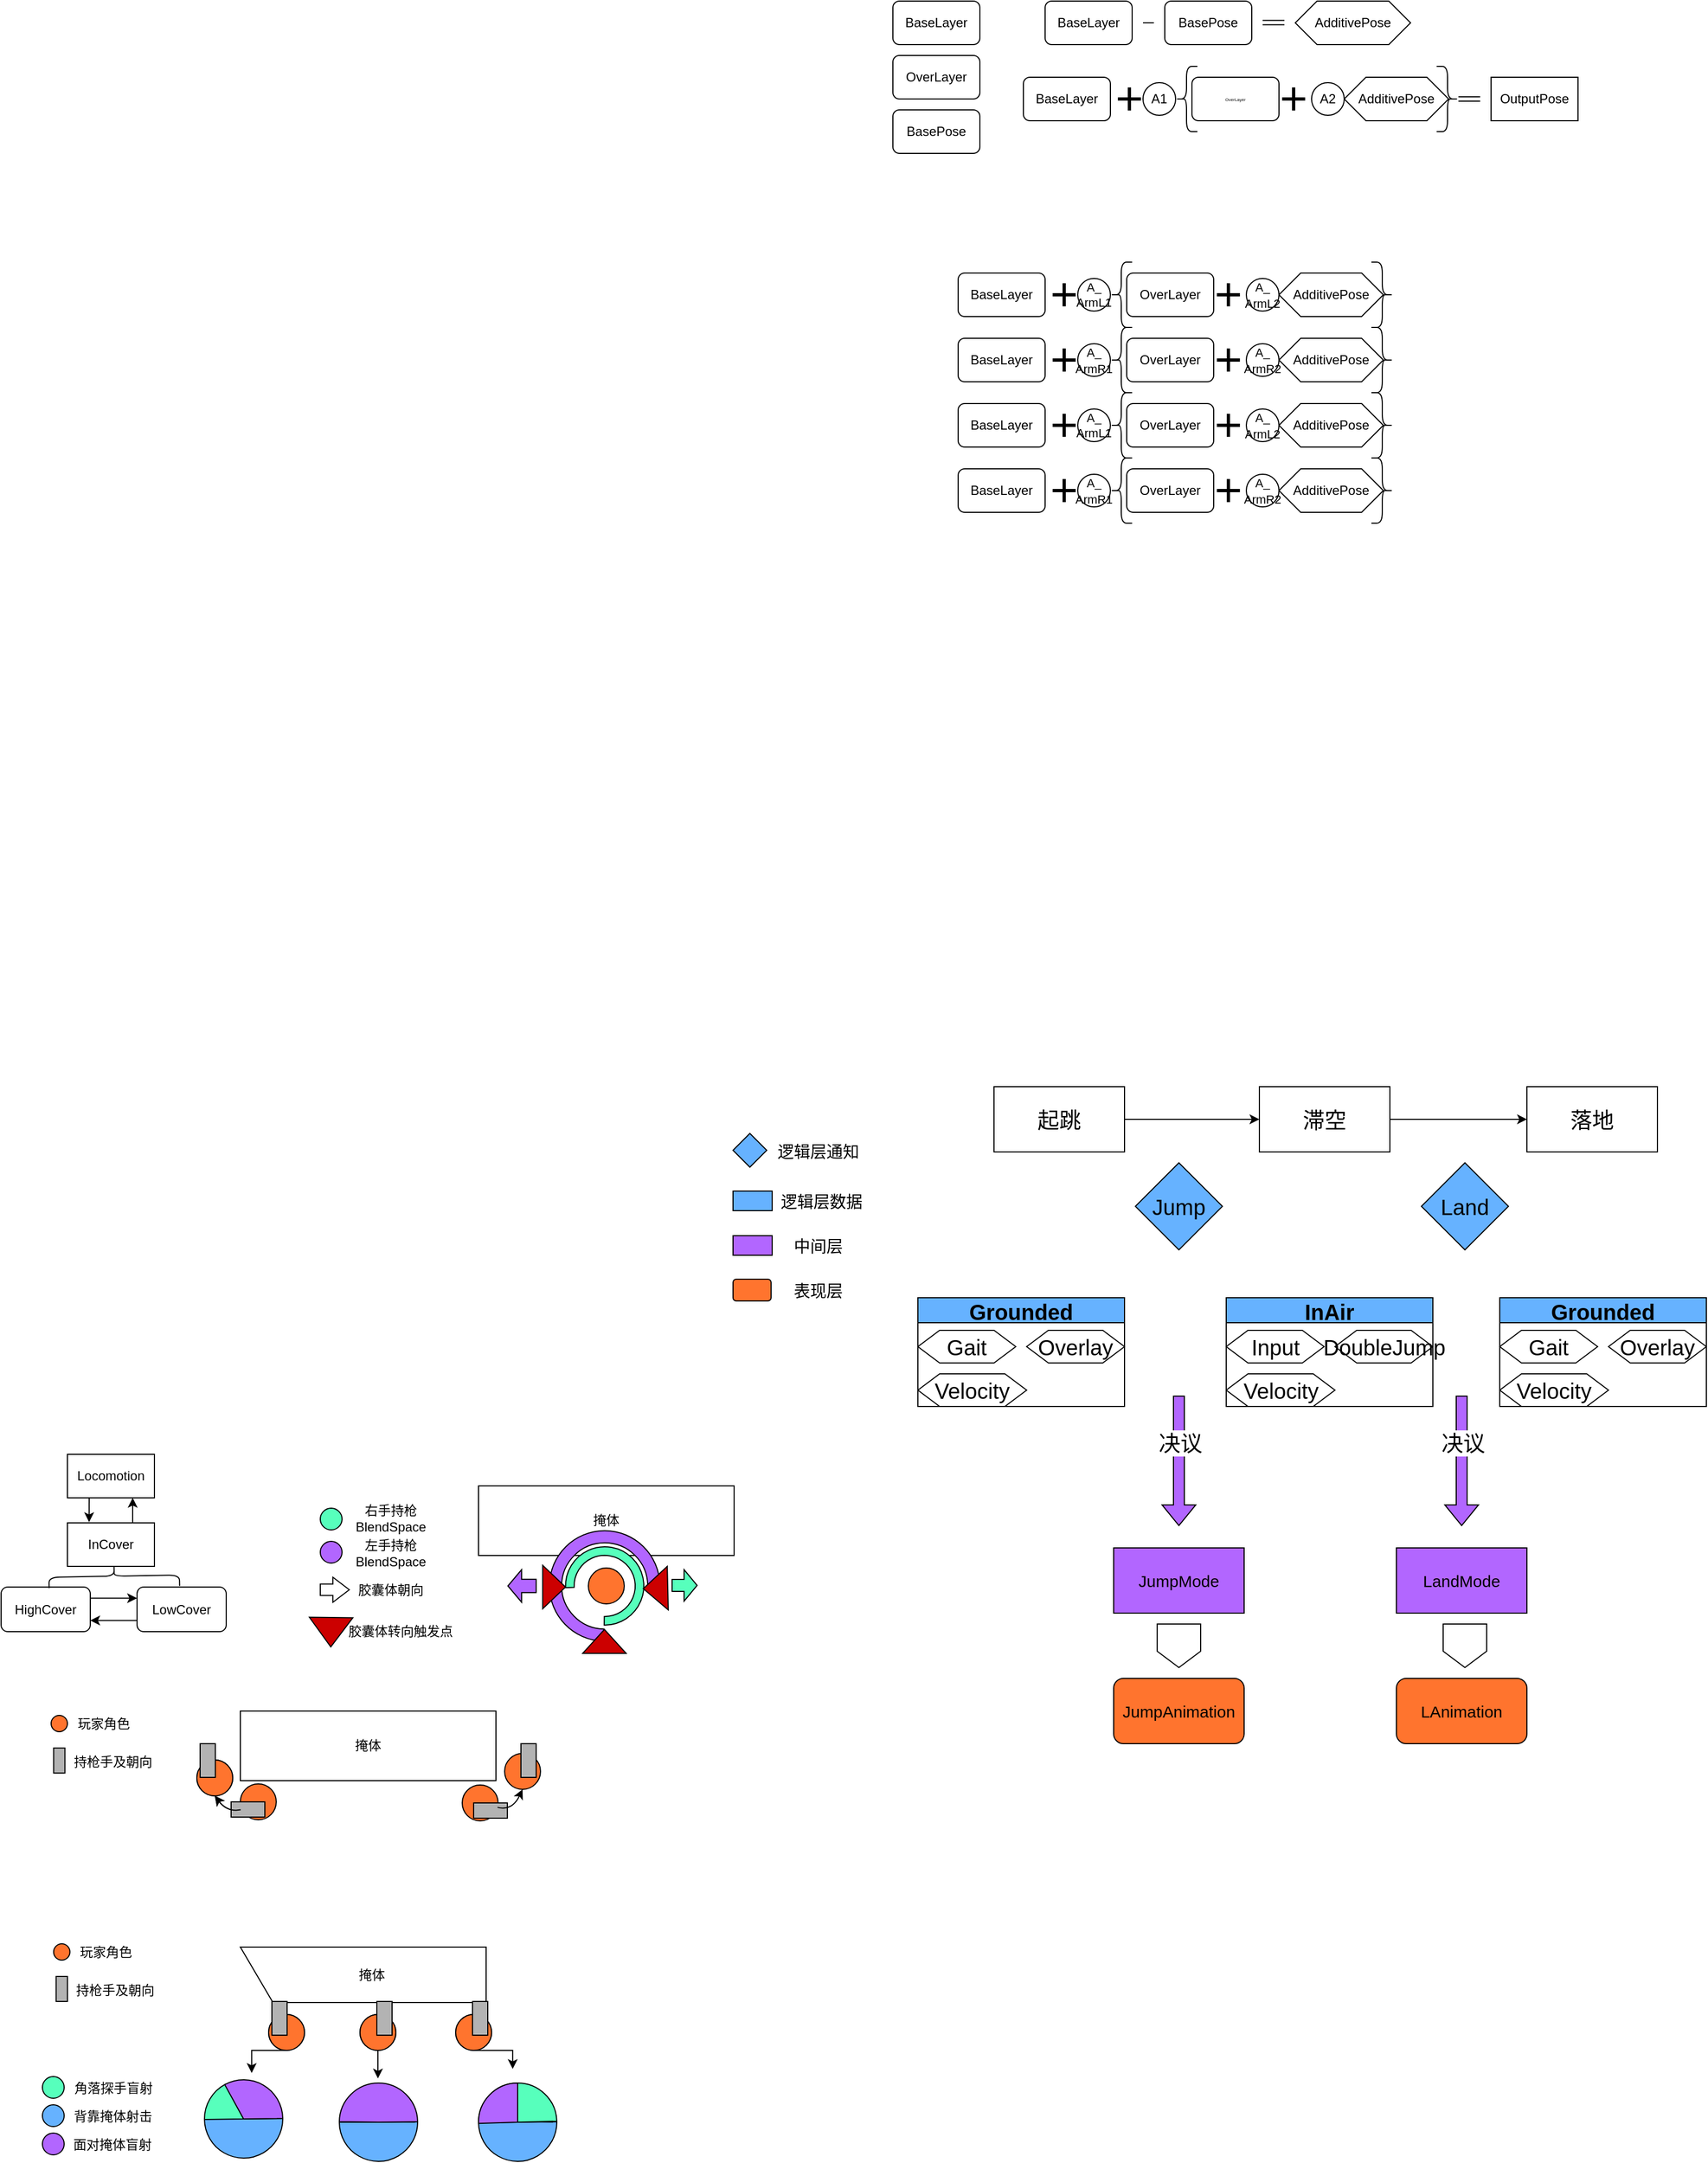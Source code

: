 <mxfile version="17.4.0" type="github">
  <diagram id="vrn0HeVkJkGQ8uHqAP4W" name="Page-1">
    <mxGraphModel dx="1809" dy="534" grid="0" gridSize="10" guides="1" tooltips="1" connect="1" arrows="1" fold="1" page="1" pageScale="1" pageWidth="827" pageHeight="1169" math="0" shadow="0">
      <root>
        <mxCell id="0" />
        <mxCell id="1" parent="0" />
        <mxCell id="hrSe9kSzbhexD2XqMXGz-36" value="" style="shape=manualInput;whiteSpace=wrap;html=1;fillColor=#FFFFFF;rotation=-90;verticalAlign=middle;horizontal=1;" vertex="1" parent="1">
          <mxGeometry x="-462.5" y="1951.5" width="51" height="226" as="geometry" />
        </mxCell>
        <mxCell id="xuFwdp0xskdRImY5IUV7-2" value="BaseLayer" style="rounded=1;whiteSpace=wrap;html=1;" parent="1" vertex="1">
          <mxGeometry x="50" y="250" width="80" height="40" as="geometry" />
        </mxCell>
        <mxCell id="xuFwdp0xskdRImY5IUV7-3" value="OverLayer" style="rounded=1;whiteSpace=wrap;html=1;" parent="1" vertex="1">
          <mxGeometry x="50" y="300" width="80" height="40" as="geometry" />
        </mxCell>
        <mxCell id="xuFwdp0xskdRImY5IUV7-4" value="BasePose" style="rounded=1;whiteSpace=wrap;html=1;" parent="1" vertex="1">
          <mxGeometry x="50" y="350" width="80" height="40" as="geometry" />
        </mxCell>
        <mxCell id="xuFwdp0xskdRImY5IUV7-5" value="BaseLayer" style="rounded=1;whiteSpace=wrap;html=1;" parent="1" vertex="1">
          <mxGeometry x="190" y="250" width="80" height="40" as="geometry" />
        </mxCell>
        <mxCell id="xuFwdp0xskdRImY5IUV7-6" value="BasePose" style="rounded=1;whiteSpace=wrap;html=1;" parent="1" vertex="1">
          <mxGeometry x="300" y="250" width="80" height="40" as="geometry" />
        </mxCell>
        <mxCell id="xuFwdp0xskdRImY5IUV7-7" value="" style="endArrow=none;html=1;rounded=0;" parent="1" edge="1">
          <mxGeometry width="50" height="50" relative="1" as="geometry">
            <mxPoint x="280" y="270" as="sourcePoint" />
            <mxPoint x="290" y="270" as="targetPoint" />
          </mxGeometry>
        </mxCell>
        <mxCell id="xuFwdp0xskdRImY5IUV7-11" value="AdditivePose" style="shape=hexagon;perimeter=hexagonPerimeter2;whiteSpace=wrap;html=1;fixedSize=1;" parent="1" vertex="1">
          <mxGeometry x="420" y="250" width="106" height="40" as="geometry" />
        </mxCell>
        <mxCell id="xuFwdp0xskdRImY5IUV7-12" value="BaseLayer" style="rounded=1;whiteSpace=wrap;html=1;" parent="1" vertex="1">
          <mxGeometry x="170" y="320" width="80" height="40" as="geometry" />
        </mxCell>
        <mxCell id="xuFwdp0xskdRImY5IUV7-13" value="&lt;font style=&quot;font-size: 4px&quot;&gt;OverLayer&lt;/font&gt;" style="rounded=1;whiteSpace=wrap;html=1;fontSize=5;" parent="1" vertex="1">
          <mxGeometry x="325" y="320" width="80" height="40" as="geometry" />
        </mxCell>
        <mxCell id="xuFwdp0xskdRImY5IUV7-14" value="AdditivePose" style="shape=hexagon;perimeter=hexagonPerimeter2;whiteSpace=wrap;html=1;fixedSize=1;" parent="1" vertex="1">
          <mxGeometry x="465" y="320" width="96" height="40" as="geometry" />
        </mxCell>
        <mxCell id="xuFwdp0xskdRImY5IUV7-15" value="" style="shape=umlDestroy;whiteSpace=wrap;html=1;strokeWidth=3;rotation=45;" parent="1" vertex="1">
          <mxGeometry x="411" y="332.5" width="15" height="15" as="geometry" />
        </mxCell>
        <mxCell id="xuFwdp0xskdRImY5IUV7-16" value="" style="shape=umlDestroy;whiteSpace=wrap;html=1;strokeWidth=3;rotation=45;" parent="1" vertex="1">
          <mxGeometry x="260" y="332.5" width="15" height="15" as="geometry" />
        </mxCell>
        <mxCell id="xuFwdp0xskdRImY5IUV7-18" value="" style="shape=link;html=1;rounded=0;" parent="1" edge="1">
          <mxGeometry relative="1" as="geometry">
            <mxPoint x="570" y="340" as="sourcePoint" />
            <mxPoint x="590" y="340" as="targetPoint" />
          </mxGeometry>
        </mxCell>
        <mxCell id="xuFwdp0xskdRImY5IUV7-20" value="" style="shape=link;html=1;rounded=0;" parent="1" edge="1">
          <mxGeometry relative="1" as="geometry">
            <mxPoint x="410" y="269.71" as="sourcePoint" />
            <mxPoint x="390" y="269.71" as="targetPoint" />
          </mxGeometry>
        </mxCell>
        <mxCell id="xuFwdp0xskdRImY5IUV7-22" value="OutputPose" style="rounded=0;whiteSpace=wrap;html=1;" parent="1" vertex="1">
          <mxGeometry x="600" y="320" width="80" height="40" as="geometry" />
        </mxCell>
        <mxCell id="xuFwdp0xskdRImY5IUV7-25" value="" style="shape=curlyBracket;whiteSpace=wrap;html=1;rounded=1;" parent="1" vertex="1">
          <mxGeometry x="310" y="310" width="20" height="60" as="geometry" />
        </mxCell>
        <mxCell id="xuFwdp0xskdRImY5IUV7-26" value="" style="shape=curlyBracket;whiteSpace=wrap;html=1;rounded=1;flipH=1;" parent="1" vertex="1">
          <mxGeometry x="550" y="310" width="20" height="60" as="geometry" />
        </mxCell>
        <mxCell id="xuFwdp0xskdRImY5IUV7-27" value="A1" style="ellipse;whiteSpace=wrap;html=1;aspect=fixed;" parent="1" vertex="1">
          <mxGeometry x="280" y="325" width="30" height="30" as="geometry" />
        </mxCell>
        <mxCell id="xuFwdp0xskdRImY5IUV7-28" value="A2" style="ellipse;whiteSpace=wrap;html=1;aspect=fixed;" parent="1" vertex="1">
          <mxGeometry x="435" y="325" width="30" height="30" as="geometry" />
        </mxCell>
        <mxCell id="xuFwdp0xskdRImY5IUV7-37" value="BaseLayer" style="rounded=1;whiteSpace=wrap;html=1;" parent="1" vertex="1">
          <mxGeometry x="110" y="500" width="80" height="40" as="geometry" />
        </mxCell>
        <mxCell id="xuFwdp0xskdRImY5IUV7-38" value="OverLayer" style="rounded=1;whiteSpace=wrap;html=1;" parent="1" vertex="1">
          <mxGeometry x="265" y="500" width="80" height="40" as="geometry" />
        </mxCell>
        <mxCell id="xuFwdp0xskdRImY5IUV7-39" value="AdditivePose" style="shape=hexagon;perimeter=hexagonPerimeter2;whiteSpace=wrap;html=1;fixedSize=1;" parent="1" vertex="1">
          <mxGeometry x="405" y="500" width="96" height="40" as="geometry" />
        </mxCell>
        <mxCell id="xuFwdp0xskdRImY5IUV7-40" value="" style="shape=umlDestroy;whiteSpace=wrap;html=1;strokeWidth=3;rotation=45;" parent="1" vertex="1">
          <mxGeometry x="351" y="512.5" width="15" height="15" as="geometry" />
        </mxCell>
        <mxCell id="xuFwdp0xskdRImY5IUV7-41" value="" style="shape=umlDestroy;whiteSpace=wrap;html=1;strokeWidth=3;rotation=45;" parent="1" vertex="1">
          <mxGeometry x="200" y="512.5" width="15" height="15" as="geometry" />
        </mxCell>
        <mxCell id="xuFwdp0xskdRImY5IUV7-42" value="" style="shape=curlyBracket;whiteSpace=wrap;html=1;rounded=1;" parent="1" vertex="1">
          <mxGeometry x="250" y="490" width="20" height="60" as="geometry" />
        </mxCell>
        <mxCell id="xuFwdp0xskdRImY5IUV7-43" value="" style="shape=curlyBracket;whiteSpace=wrap;html=1;rounded=1;flipH=1;" parent="1" vertex="1">
          <mxGeometry x="490" y="490" width="20" height="60" as="geometry" />
        </mxCell>
        <mxCell id="xuFwdp0xskdRImY5IUV7-44" value="&lt;p style=&quot;font-size: 11px&quot;&gt;&lt;font style=&quot;font-size: 11px ; line-height: 1&quot;&gt;A_&lt;br style=&quot;font-size: 11px&quot;&gt;&lt;/font&gt;&lt;font style=&quot;font-size: 11px ; line-height: 1&quot;&gt;ArmL1&lt;/font&gt;&lt;/p&gt;" style="ellipse;whiteSpace=wrap;html=1;aspect=fixed;fontSize=9;align=center;" parent="1" vertex="1">
          <mxGeometry x="220" y="505" width="30" height="30" as="geometry" />
        </mxCell>
        <mxCell id="xuFwdp0xskdRImY5IUV7-45" value="&lt;font style=&quot;font-size: 11px ; line-height: 1&quot;&gt;A_&lt;br&gt;&lt;/font&gt;&lt;font style=&quot;font-size: 11px ; line-height: 1&quot;&gt;ArmL2&lt;/font&gt;" style="ellipse;whiteSpace=wrap;html=1;aspect=fixed;" parent="1" vertex="1">
          <mxGeometry x="375" y="505" width="30" height="30" as="geometry" />
        </mxCell>
        <mxCell id="xuFwdp0xskdRImY5IUV7-46" value="BaseLayer" style="rounded=1;whiteSpace=wrap;html=1;" parent="1" vertex="1">
          <mxGeometry x="110" y="560" width="80" height="40" as="geometry" />
        </mxCell>
        <mxCell id="xuFwdp0xskdRImY5IUV7-47" value="OverLayer" style="rounded=1;whiteSpace=wrap;html=1;" parent="1" vertex="1">
          <mxGeometry x="265" y="560" width="80" height="40" as="geometry" />
        </mxCell>
        <mxCell id="xuFwdp0xskdRImY5IUV7-48" value="AdditivePose" style="shape=hexagon;perimeter=hexagonPerimeter2;whiteSpace=wrap;html=1;fixedSize=1;" parent="1" vertex="1">
          <mxGeometry x="405" y="560" width="96" height="40" as="geometry" />
        </mxCell>
        <mxCell id="xuFwdp0xskdRImY5IUV7-49" value="" style="shape=umlDestroy;whiteSpace=wrap;html=1;strokeWidth=3;rotation=45;" parent="1" vertex="1">
          <mxGeometry x="351" y="572.5" width="15" height="15" as="geometry" />
        </mxCell>
        <mxCell id="xuFwdp0xskdRImY5IUV7-50" value="" style="shape=umlDestroy;whiteSpace=wrap;html=1;strokeWidth=3;rotation=45;" parent="1" vertex="1">
          <mxGeometry x="200" y="572.5" width="15" height="15" as="geometry" />
        </mxCell>
        <mxCell id="xuFwdp0xskdRImY5IUV7-51" value="" style="shape=curlyBracket;whiteSpace=wrap;html=1;rounded=1;" parent="1" vertex="1">
          <mxGeometry x="250" y="550" width="20" height="60" as="geometry" />
        </mxCell>
        <mxCell id="xuFwdp0xskdRImY5IUV7-52" value="" style="shape=curlyBracket;whiteSpace=wrap;html=1;rounded=1;flipH=1;" parent="1" vertex="1">
          <mxGeometry x="490" y="550" width="20" height="60" as="geometry" />
        </mxCell>
        <mxCell id="xuFwdp0xskdRImY5IUV7-53" value="&lt;font style=&quot;font-size: 11px ; line-height: 1&quot;&gt;A_&lt;br&gt;&lt;/font&gt;&lt;font style=&quot;font-size: 11px ; line-height: 1&quot;&gt;ArmR1&lt;/font&gt;" style="ellipse;whiteSpace=wrap;html=1;aspect=fixed;" parent="1" vertex="1">
          <mxGeometry x="220" y="565" width="30" height="30" as="geometry" />
        </mxCell>
        <mxCell id="xuFwdp0xskdRImY5IUV7-54" value="&lt;font style=&quot;font-size: 11px ; line-height: 1&quot;&gt;A_&lt;br&gt;&lt;/font&gt;&lt;font style=&quot;font-size: 11px ; line-height: 1&quot;&gt;ArmR2&lt;/font&gt;" style="ellipse;whiteSpace=wrap;html=1;aspect=fixed;" parent="1" vertex="1">
          <mxGeometry x="375" y="565" width="30" height="30" as="geometry" />
        </mxCell>
        <mxCell id="5t36PK5r0zmvd9MRUijt-1" value="BaseLayer" style="rounded=1;whiteSpace=wrap;html=1;" parent="1" vertex="1">
          <mxGeometry x="110" y="620" width="80" height="40" as="geometry" />
        </mxCell>
        <mxCell id="5t36PK5r0zmvd9MRUijt-2" value="OverLayer" style="rounded=1;whiteSpace=wrap;html=1;" parent="1" vertex="1">
          <mxGeometry x="265" y="620" width="80" height="40" as="geometry" />
        </mxCell>
        <mxCell id="5t36PK5r0zmvd9MRUijt-3" value="AdditivePose" style="shape=hexagon;perimeter=hexagonPerimeter2;whiteSpace=wrap;html=1;fixedSize=1;" parent="1" vertex="1">
          <mxGeometry x="405" y="620" width="96" height="40" as="geometry" />
        </mxCell>
        <mxCell id="5t36PK5r0zmvd9MRUijt-4" value="" style="shape=umlDestroy;whiteSpace=wrap;html=1;strokeWidth=3;rotation=45;" parent="1" vertex="1">
          <mxGeometry x="351" y="632.5" width="15" height="15" as="geometry" />
        </mxCell>
        <mxCell id="5t36PK5r0zmvd9MRUijt-5" value="" style="shape=umlDestroy;whiteSpace=wrap;html=1;strokeWidth=3;rotation=45;" parent="1" vertex="1">
          <mxGeometry x="200" y="632.5" width="15" height="15" as="geometry" />
        </mxCell>
        <mxCell id="5t36PK5r0zmvd9MRUijt-6" value="" style="shape=curlyBracket;whiteSpace=wrap;html=1;rounded=1;" parent="1" vertex="1">
          <mxGeometry x="250" y="610" width="20" height="60" as="geometry" />
        </mxCell>
        <mxCell id="5t36PK5r0zmvd9MRUijt-7" value="" style="shape=curlyBracket;whiteSpace=wrap;html=1;rounded=1;flipH=1;" parent="1" vertex="1">
          <mxGeometry x="490" y="610" width="20" height="60" as="geometry" />
        </mxCell>
        <mxCell id="5t36PK5r0zmvd9MRUijt-8" value="&lt;p style=&quot;font-size: 11px&quot;&gt;&lt;font style=&quot;font-size: 11px ; line-height: 1&quot;&gt;A_&lt;br style=&quot;font-size: 11px&quot;&gt;&lt;/font&gt;&lt;font style=&quot;font-size: 11px ; line-height: 1&quot;&gt;ArmL1&lt;/font&gt;&lt;/p&gt;" style="ellipse;whiteSpace=wrap;html=1;aspect=fixed;fontSize=9;align=center;" parent="1" vertex="1">
          <mxGeometry x="220" y="625" width="30" height="30" as="geometry" />
        </mxCell>
        <mxCell id="5t36PK5r0zmvd9MRUijt-9" value="&lt;font style=&quot;font-size: 11px ; line-height: 1&quot;&gt;A_&lt;br&gt;&lt;/font&gt;&lt;font style=&quot;font-size: 11px ; line-height: 1&quot;&gt;ArmL2&lt;/font&gt;" style="ellipse;whiteSpace=wrap;html=1;aspect=fixed;" parent="1" vertex="1">
          <mxGeometry x="375" y="625" width="30" height="30" as="geometry" />
        </mxCell>
        <mxCell id="5t36PK5r0zmvd9MRUijt-10" value="BaseLayer" style="rounded=1;whiteSpace=wrap;html=1;" parent="1" vertex="1">
          <mxGeometry x="110" y="680" width="80" height="40" as="geometry" />
        </mxCell>
        <mxCell id="5t36PK5r0zmvd9MRUijt-11" value="OverLayer" style="rounded=1;whiteSpace=wrap;html=1;" parent="1" vertex="1">
          <mxGeometry x="265" y="680" width="80" height="40" as="geometry" />
        </mxCell>
        <mxCell id="5t36PK5r0zmvd9MRUijt-12" value="AdditivePose" style="shape=hexagon;perimeter=hexagonPerimeter2;whiteSpace=wrap;html=1;fixedSize=1;" parent="1" vertex="1">
          <mxGeometry x="405" y="680" width="96" height="40" as="geometry" />
        </mxCell>
        <mxCell id="5t36PK5r0zmvd9MRUijt-13" value="" style="shape=umlDestroy;whiteSpace=wrap;html=1;strokeWidth=3;rotation=45;" parent="1" vertex="1">
          <mxGeometry x="351" y="692.5" width="15" height="15" as="geometry" />
        </mxCell>
        <mxCell id="5t36PK5r0zmvd9MRUijt-14" value="" style="shape=umlDestroy;whiteSpace=wrap;html=1;strokeWidth=3;rotation=45;" parent="1" vertex="1">
          <mxGeometry x="200" y="692.5" width="15" height="15" as="geometry" />
        </mxCell>
        <mxCell id="5t36PK5r0zmvd9MRUijt-15" value="" style="shape=curlyBracket;whiteSpace=wrap;html=1;rounded=1;" parent="1" vertex="1">
          <mxGeometry x="250" y="670" width="20" height="60" as="geometry" />
        </mxCell>
        <mxCell id="5t36PK5r0zmvd9MRUijt-16" value="" style="shape=curlyBracket;whiteSpace=wrap;html=1;rounded=1;flipH=1;" parent="1" vertex="1">
          <mxGeometry x="490" y="670" width="20" height="60" as="geometry" />
        </mxCell>
        <mxCell id="5t36PK5r0zmvd9MRUijt-17" value="&lt;font style=&quot;font-size: 11px ; line-height: 1&quot;&gt;A_&lt;br&gt;&lt;/font&gt;&lt;font style=&quot;font-size: 11px ; line-height: 1&quot;&gt;ArmR1&lt;/font&gt;" style="ellipse;whiteSpace=wrap;html=1;aspect=fixed;" parent="1" vertex="1">
          <mxGeometry x="220" y="685" width="30" height="30" as="geometry" />
        </mxCell>
        <mxCell id="5t36PK5r0zmvd9MRUijt-18" value="&lt;font style=&quot;font-size: 11px ; line-height: 1&quot;&gt;A_&lt;br&gt;&lt;/font&gt;&lt;font style=&quot;font-size: 11px ; line-height: 1&quot;&gt;ArmR2&lt;/font&gt;" style="ellipse;whiteSpace=wrap;html=1;aspect=fixed;" parent="1" vertex="1">
          <mxGeometry x="375" y="685" width="30" height="30" as="geometry" />
        </mxCell>
        <mxCell id="IGxMuxNKU_5qsN4qUuhu-4" style="edgeStyle=orthogonalEdgeStyle;rounded=0;orthogonalLoop=1;jettySize=auto;html=1;exitX=1;exitY=0.5;exitDx=0;exitDy=0;entryX=0;entryY=0.5;entryDx=0;entryDy=0;fontSize=20;" parent="1" source="IGxMuxNKU_5qsN4qUuhu-1" target="IGxMuxNKU_5qsN4qUuhu-2" edge="1">
          <mxGeometry relative="1" as="geometry" />
        </mxCell>
        <mxCell id="IGxMuxNKU_5qsN4qUuhu-1" value="&lt;font style=&quot;font-size: 20px&quot;&gt;起跳&lt;/font&gt;" style="rounded=0;whiteSpace=wrap;html=1;" parent="1" vertex="1">
          <mxGeometry x="143" y="1248" width="120" height="60" as="geometry" />
        </mxCell>
        <mxCell id="IGxMuxNKU_5qsN4qUuhu-5" style="edgeStyle=orthogonalEdgeStyle;rounded=0;orthogonalLoop=1;jettySize=auto;html=1;exitX=1;exitY=0.5;exitDx=0;exitDy=0;entryX=0;entryY=0.5;entryDx=0;entryDy=0;fontSize=20;" parent="1" source="IGxMuxNKU_5qsN4qUuhu-2" target="IGxMuxNKU_5qsN4qUuhu-3" edge="1">
          <mxGeometry relative="1" as="geometry" />
        </mxCell>
        <mxCell id="IGxMuxNKU_5qsN4qUuhu-2" value="&lt;font style=&quot;font-size: 20px&quot;&gt;滞空&lt;/font&gt;" style="rounded=0;whiteSpace=wrap;html=1;" parent="1" vertex="1">
          <mxGeometry x="387" y="1248" width="120" height="60" as="geometry" />
        </mxCell>
        <mxCell id="IGxMuxNKU_5qsN4qUuhu-3" value="&lt;span style=&quot;font-size: 20px&quot;&gt;落地&lt;/span&gt;" style="rounded=0;whiteSpace=wrap;html=1;" parent="1" vertex="1">
          <mxGeometry x="633" y="1248" width="120" height="60" as="geometry" />
        </mxCell>
        <mxCell id="IGxMuxNKU_5qsN4qUuhu-6" value="Jump" style="rhombus;whiteSpace=wrap;html=1;fontSize=20;fillColor=#66B2FF;" parent="1" vertex="1">
          <mxGeometry x="273" y="1318" width="80" height="80" as="geometry" />
        </mxCell>
        <mxCell id="IGxMuxNKU_5qsN4qUuhu-7" value="Land" style="rhombus;whiteSpace=wrap;html=1;fontSize=20;fillColor=#66B2FF;" parent="1" vertex="1">
          <mxGeometry x="536" y="1318" width="80" height="80" as="geometry" />
        </mxCell>
        <mxCell id="IGxMuxNKU_5qsN4qUuhu-8" value="Grounded" style="swimlane;fontSize=20;fillColor=#66B2FF;" parent="1" vertex="1">
          <mxGeometry x="73" y="1442" width="190" height="100" as="geometry">
            <mxRectangle x="10" y="1340" width="130" height="30" as="alternateBounds" />
          </mxGeometry>
        </mxCell>
        <mxCell id="IGxMuxNKU_5qsN4qUuhu-9" value="Gait" style="shape=hexagon;perimeter=hexagonPerimeter2;whiteSpace=wrap;html=1;fixedSize=1;fontSize=20;" parent="IGxMuxNKU_5qsN4qUuhu-8" vertex="1">
          <mxGeometry y="30" width="90" height="30" as="geometry" />
        </mxCell>
        <mxCell id="IGxMuxNKU_5qsN4qUuhu-12" value="Velocity" style="shape=hexagon;perimeter=hexagonPerimeter2;whiteSpace=wrap;html=1;fixedSize=1;fontSize=20;" parent="IGxMuxNKU_5qsN4qUuhu-8" vertex="1">
          <mxGeometry y="70" width="100" height="30" as="geometry" />
        </mxCell>
        <mxCell id="IGxMuxNKU_5qsN4qUuhu-13" value="Overlay" style="shape=hexagon;perimeter=hexagonPerimeter2;whiteSpace=wrap;html=1;fixedSize=1;fontSize=20;" parent="IGxMuxNKU_5qsN4qUuhu-8" vertex="1">
          <mxGeometry x="100" y="30" width="90" height="30" as="geometry" />
        </mxCell>
        <mxCell id="IGxMuxNKU_5qsN4qUuhu-14" value="InAir" style="swimlane;fontSize=20;fillColor=#66B2FF;" parent="1" vertex="1">
          <mxGeometry x="356.5" y="1442" width="190" height="100" as="geometry">
            <mxRectangle x="10" y="1340" width="130" height="30" as="alternateBounds" />
          </mxGeometry>
        </mxCell>
        <mxCell id="IGxMuxNKU_5qsN4qUuhu-15" value="Input" style="shape=hexagon;perimeter=hexagonPerimeter2;whiteSpace=wrap;html=1;fixedSize=1;fontSize=20;" parent="IGxMuxNKU_5qsN4qUuhu-14" vertex="1">
          <mxGeometry y="30" width="90" height="30" as="geometry" />
        </mxCell>
        <mxCell id="IGxMuxNKU_5qsN4qUuhu-16" value="Velocity" style="shape=hexagon;perimeter=hexagonPerimeter2;whiteSpace=wrap;html=1;fixedSize=1;fontSize=20;" parent="IGxMuxNKU_5qsN4qUuhu-14" vertex="1">
          <mxGeometry y="70" width="100" height="30" as="geometry" />
        </mxCell>
        <mxCell id="IGxMuxNKU_5qsN4qUuhu-17" value="DoubleJump" style="shape=hexagon;perimeter=hexagonPerimeter2;whiteSpace=wrap;html=1;fixedSize=1;fontSize=20;" parent="IGxMuxNKU_5qsN4qUuhu-14" vertex="1">
          <mxGeometry x="100" y="30" width="90" height="30" as="geometry" />
        </mxCell>
        <mxCell id="IGxMuxNKU_5qsN4qUuhu-18" value="Grounded" style="swimlane;fontSize=20;fillColor=#66B2FF;" parent="1" vertex="1">
          <mxGeometry x="608" y="1442" width="190" height="100" as="geometry">
            <mxRectangle x="10" y="1340" width="130" height="30" as="alternateBounds" />
          </mxGeometry>
        </mxCell>
        <mxCell id="IGxMuxNKU_5qsN4qUuhu-19" value="Gait" style="shape=hexagon;perimeter=hexagonPerimeter2;whiteSpace=wrap;html=1;fixedSize=1;fontSize=20;" parent="IGxMuxNKU_5qsN4qUuhu-18" vertex="1">
          <mxGeometry y="30" width="90" height="30" as="geometry" />
        </mxCell>
        <mxCell id="IGxMuxNKU_5qsN4qUuhu-20" value="Velocity" style="shape=hexagon;perimeter=hexagonPerimeter2;whiteSpace=wrap;html=1;fixedSize=1;fontSize=20;" parent="IGxMuxNKU_5qsN4qUuhu-18" vertex="1">
          <mxGeometry y="70" width="100" height="30" as="geometry" />
        </mxCell>
        <mxCell id="IGxMuxNKU_5qsN4qUuhu-21" value="Overlay" style="shape=hexagon;perimeter=hexagonPerimeter2;whiteSpace=wrap;html=1;fixedSize=1;fontSize=20;" parent="IGxMuxNKU_5qsN4qUuhu-18" vertex="1">
          <mxGeometry x="100" y="30" width="90" height="30" as="geometry" />
        </mxCell>
        <mxCell id="IGxMuxNKU_5qsN4qUuhu-22" value="" style="shape=flexArrow;endArrow=classic;html=1;rounded=0;fontSize=20;fillColor=#B266FF;" parent="1" edge="1">
          <mxGeometry width="50" height="50" relative="1" as="geometry">
            <mxPoint x="313" y="1532" as="sourcePoint" />
            <mxPoint x="313" y="1652" as="targetPoint" />
          </mxGeometry>
        </mxCell>
        <mxCell id="IGxMuxNKU_5qsN4qUuhu-23" value="决议" style="edgeLabel;html=1;align=center;verticalAlign=middle;resizable=0;points=[];fontSize=20;" parent="IGxMuxNKU_5qsN4qUuhu-22" vertex="1" connectable="0">
          <mxGeometry x="-0.283" y="1" relative="1" as="geometry">
            <mxPoint as="offset" />
          </mxGeometry>
        </mxCell>
        <mxCell id="IGxMuxNKU_5qsN4qUuhu-24" value="" style="shape=flexArrow;endArrow=classic;html=1;rounded=0;fontSize=20;fillColor=#B266FF;" parent="1" edge="1">
          <mxGeometry width="50" height="50" relative="1" as="geometry">
            <mxPoint x="573" y="1532" as="sourcePoint" />
            <mxPoint x="573" y="1652" as="targetPoint" />
          </mxGeometry>
        </mxCell>
        <mxCell id="IGxMuxNKU_5qsN4qUuhu-25" value="决议" style="edgeLabel;html=1;align=center;verticalAlign=middle;resizable=0;points=[];fontSize=20;" parent="IGxMuxNKU_5qsN4qUuhu-24" vertex="1" connectable="0">
          <mxGeometry x="-0.283" y="1" relative="1" as="geometry">
            <mxPoint as="offset" />
          </mxGeometry>
        </mxCell>
        <mxCell id="IGxMuxNKU_5qsN4qUuhu-26" value="&lt;font style=&quot;font-size: 15px&quot;&gt;JumpMode&lt;/font&gt;" style="rounded=0;whiteSpace=wrap;html=1;fillColor=#B266FF;" parent="1" vertex="1">
          <mxGeometry x="253" y="1672" width="120" height="60" as="geometry" />
        </mxCell>
        <mxCell id="IGxMuxNKU_5qsN4qUuhu-27" value="&lt;font style=&quot;font-size: 15px&quot;&gt;LandMode&lt;/font&gt;" style="rounded=0;whiteSpace=wrap;html=1;fillColor=#B266FF;" parent="1" vertex="1">
          <mxGeometry x="513" y="1672" width="120" height="60" as="geometry" />
        </mxCell>
        <mxCell id="IGxMuxNKU_5qsN4qUuhu-28" value="" style="shape=offPageConnector;whiteSpace=wrap;html=1;fontSize=15;" parent="1" vertex="1">
          <mxGeometry x="293" y="1742" width="40" height="40" as="geometry" />
        </mxCell>
        <mxCell id="IGxMuxNKU_5qsN4qUuhu-29" value="" style="shape=offPageConnector;whiteSpace=wrap;html=1;fontSize=15;" parent="1" vertex="1">
          <mxGeometry x="556" y="1742" width="40" height="40" as="geometry" />
        </mxCell>
        <mxCell id="IGxMuxNKU_5qsN4qUuhu-30" value="JumpAnimation" style="rounded=1;whiteSpace=wrap;html=1;fontSize=15;fillColor=#FF742E;" parent="1" vertex="1">
          <mxGeometry x="253" y="1792" width="120" height="60" as="geometry" />
        </mxCell>
        <mxCell id="IGxMuxNKU_5qsN4qUuhu-31" value="LAnimation" style="rounded=1;whiteSpace=wrap;html=1;fontSize=15;fillColor=#FF742E;" parent="1" vertex="1">
          <mxGeometry x="513" y="1792" width="120" height="60" as="geometry" />
        </mxCell>
        <mxCell id="IGxMuxNKU_5qsN4qUuhu-32" value="" style="rhombus;whiteSpace=wrap;html=1;fontSize=15;fillColor=#66B2FF;" parent="1" vertex="1">
          <mxGeometry x="-97" y="1291" width="31" height="31" as="geometry" />
        </mxCell>
        <mxCell id="IGxMuxNKU_5qsN4qUuhu-33" value="逻辑层通知" style="text;html=1;strokeColor=none;fillColor=none;align=center;verticalAlign=middle;whiteSpace=wrap;rounded=0;fontSize=15;" parent="1" vertex="1">
          <mxGeometry x="-69" y="1292" width="101" height="30" as="geometry" />
        </mxCell>
        <mxCell id="IGxMuxNKU_5qsN4qUuhu-34" value="" style="rounded=0;whiteSpace=wrap;html=1;fontSize=15;fillColor=#66B2FF;" parent="1" vertex="1">
          <mxGeometry x="-97" y="1344" width="36" height="18" as="geometry" />
        </mxCell>
        <mxCell id="IGxMuxNKU_5qsN4qUuhu-35" value="逻辑层数据" style="text;html=1;strokeColor=none;fillColor=none;align=center;verticalAlign=middle;whiteSpace=wrap;rounded=0;fontSize=15;" parent="1" vertex="1">
          <mxGeometry x="-66" y="1338" width="101" height="30" as="geometry" />
        </mxCell>
        <mxCell id="IGxMuxNKU_5qsN4qUuhu-37" value="" style="rounded=0;whiteSpace=wrap;html=1;fontSize=15;fillColor=#B266FF;" parent="1" vertex="1">
          <mxGeometry x="-97" y="1385" width="36" height="18" as="geometry" />
        </mxCell>
        <mxCell id="IGxMuxNKU_5qsN4qUuhu-38" value="中间层" style="text;html=1;strokeColor=none;fillColor=none;align=center;verticalAlign=middle;whiteSpace=wrap;rounded=0;fontSize=15;" parent="1" vertex="1">
          <mxGeometry x="-69" y="1379" width="101" height="30" as="geometry" />
        </mxCell>
        <mxCell id="IGxMuxNKU_5qsN4qUuhu-39" value="" style="rounded=1;whiteSpace=wrap;html=1;fontSize=15;fillColor=#FF742E;" parent="1" vertex="1">
          <mxGeometry x="-97" y="1425" width="35" height="20" as="geometry" />
        </mxCell>
        <mxCell id="IGxMuxNKU_5qsN4qUuhu-40" value="表现层" style="text;html=1;strokeColor=none;fillColor=none;align=center;verticalAlign=middle;whiteSpace=wrap;rounded=0;fontSize=15;" parent="1" vertex="1">
          <mxGeometry x="-69" y="1420" width="101" height="30" as="geometry" />
        </mxCell>
        <mxCell id="hrSe9kSzbhexD2XqMXGz-7" style="edgeStyle=orthogonalEdgeStyle;rounded=0;orthogonalLoop=1;jettySize=auto;html=1;exitX=0.25;exitY=1;exitDx=0;exitDy=0;" edge="1" parent="1" source="hrSe9kSzbhexD2XqMXGz-1">
          <mxGeometry relative="1" as="geometry">
            <mxPoint x="-689.069" y="1648.345" as="targetPoint" />
          </mxGeometry>
        </mxCell>
        <mxCell id="hrSe9kSzbhexD2XqMXGz-1" value="Locomotion" style="rounded=0;whiteSpace=wrap;html=1;" vertex="1" parent="1">
          <mxGeometry x="-709" y="1586" width="80" height="40" as="geometry" />
        </mxCell>
        <mxCell id="hrSe9kSzbhexD2XqMXGz-8" style="edgeStyle=orthogonalEdgeStyle;rounded=0;orthogonalLoop=1;jettySize=auto;html=1;exitX=0.75;exitY=0;exitDx=0;exitDy=0;entryX=0.75;entryY=1;entryDx=0;entryDy=0;" edge="1" parent="1" source="hrSe9kSzbhexD2XqMXGz-3" target="hrSe9kSzbhexD2XqMXGz-1">
          <mxGeometry relative="1" as="geometry" />
        </mxCell>
        <mxCell id="hrSe9kSzbhexD2XqMXGz-3" value="InCover" style="rounded=0;whiteSpace=wrap;html=1;" vertex="1" parent="1">
          <mxGeometry x="-709" y="1649" width="80" height="40" as="geometry" />
        </mxCell>
        <mxCell id="hrSe9kSzbhexD2XqMXGz-10" style="edgeStyle=orthogonalEdgeStyle;rounded=0;orthogonalLoop=1;jettySize=auto;html=1;exitX=1;exitY=0.25;exitDx=0;exitDy=0;entryX=0;entryY=0.25;entryDx=0;entryDy=0;" edge="1" parent="1" source="hrSe9kSzbhexD2XqMXGz-4" target="hrSe9kSzbhexD2XqMXGz-5">
          <mxGeometry relative="1" as="geometry" />
        </mxCell>
        <mxCell id="hrSe9kSzbhexD2XqMXGz-4" value="HighCover" style="rounded=1;whiteSpace=wrap;html=1;" vertex="1" parent="1">
          <mxGeometry x="-770" y="1708" width="82" height="41" as="geometry" />
        </mxCell>
        <mxCell id="hrSe9kSzbhexD2XqMXGz-11" style="edgeStyle=orthogonalEdgeStyle;rounded=0;orthogonalLoop=1;jettySize=auto;html=1;exitX=0;exitY=0.75;exitDx=0;exitDy=0;entryX=1;entryY=0.75;entryDx=0;entryDy=0;" edge="1" parent="1" source="hrSe9kSzbhexD2XqMXGz-5" target="hrSe9kSzbhexD2XqMXGz-4">
          <mxGeometry relative="1" as="geometry" />
        </mxCell>
        <mxCell id="hrSe9kSzbhexD2XqMXGz-5" value="LowCover" style="rounded=1;whiteSpace=wrap;html=1;" vertex="1" parent="1">
          <mxGeometry x="-645" y="1708" width="82" height="41" as="geometry" />
        </mxCell>
        <mxCell id="hrSe9kSzbhexD2XqMXGz-9" value="" style="shape=curlyBracket;whiteSpace=wrap;html=1;rounded=1;flipH=1;rotation=-91;" vertex="1" parent="1">
          <mxGeometry x="-676" y="1638" width="20" height="120" as="geometry" />
        </mxCell>
        <mxCell id="hrSe9kSzbhexD2XqMXGz-12" value="掩体" style="rounded=0;whiteSpace=wrap;html=1;" vertex="1" parent="1">
          <mxGeometry x="-550" y="1822" width="235" height="64" as="geometry" />
        </mxCell>
        <mxCell id="hrSe9kSzbhexD2XqMXGz-13" value="" style="ellipse;whiteSpace=wrap;html=1;aspect=fixed;fillColor=#FF742E;" vertex="1" parent="1">
          <mxGeometry x="-550" y="1889" width="33" height="33" as="geometry" />
        </mxCell>
        <mxCell id="hrSe9kSzbhexD2XqMXGz-14" value="" style="ellipse;whiteSpace=wrap;html=1;aspect=fixed;" vertex="1" parent="1">
          <mxGeometry x="-590" y="1867" width="33" height="33" as="geometry" />
        </mxCell>
        <mxCell id="hrSe9kSzbhexD2XqMXGz-15" value="" style="curved=1;endArrow=classic;html=1;rounded=0;exitX=0.009;exitY=0.721;exitDx=0;exitDy=0;entryX=0.5;entryY=1;entryDx=0;entryDy=0;exitPerimeter=0;" edge="1" parent="1" source="hrSe9kSzbhexD2XqMXGz-13" target="hrSe9kSzbhexD2XqMXGz-14">
          <mxGeometry width="50" height="50" relative="1" as="geometry">
            <mxPoint x="-429" y="1871" as="sourcePoint" />
            <mxPoint x="-379" y="1821" as="targetPoint" />
            <Array as="points">
              <mxPoint x="-562" y="1915" />
            </Array>
          </mxGeometry>
        </mxCell>
        <mxCell id="hrSe9kSzbhexD2XqMXGz-17" value="" style="ellipse;whiteSpace=wrap;html=1;aspect=fixed;fillColor=#FF742E;" vertex="1" parent="1">
          <mxGeometry x="-590" y="1867" width="33" height="33" as="geometry" />
        </mxCell>
        <mxCell id="hrSe9kSzbhexD2XqMXGz-18" value="" style="ellipse;whiteSpace=wrap;html=1;aspect=fixed;fillColor=#FF742E;" vertex="1" parent="1">
          <mxGeometry x="-307" y="1861" width="33" height="33" as="geometry" />
        </mxCell>
        <mxCell id="hrSe9kSzbhexD2XqMXGz-20" value="" style="ellipse;whiteSpace=wrap;html=1;aspect=fixed;fillColor=#FF742E;" vertex="1" parent="1">
          <mxGeometry x="-346" y="1890" width="33" height="33" as="geometry" />
        </mxCell>
        <mxCell id="hrSe9kSzbhexD2XqMXGz-21" value="" style="rounded=0;whiteSpace=wrap;html=1;" vertex="1" parent="1">
          <mxGeometry x="-587" y="1852" width="14" height="31" as="geometry" />
        </mxCell>
        <mxCell id="hrSe9kSzbhexD2XqMXGz-22" value="" style="rounded=0;whiteSpace=wrap;html=1;rotation=-90;fillColor=#B3B3B3;" vertex="1" parent="1">
          <mxGeometry x="-550" y="1897" width="14" height="31" as="geometry" />
        </mxCell>
        <mxCell id="hrSe9kSzbhexD2XqMXGz-16" value="" style="curved=1;endArrow=classic;html=1;rounded=0;exitX=0.009;exitY=0.721;exitDx=0;exitDy=0;entryX=0.5;entryY=1;entryDx=0;entryDy=0;exitPerimeter=0;" edge="1" target="hrSe9kSzbhexD2XqMXGz-17" parent="1">
          <mxGeometry width="50" height="50" relative="1" as="geometry">
            <mxPoint x="-549.703" y="1912.793" as="sourcePoint" />
            <mxPoint x="-379" y="1821" as="targetPoint" />
            <Array as="points">
              <mxPoint x="-562" y="1915" />
            </Array>
          </mxGeometry>
        </mxCell>
        <mxCell id="hrSe9kSzbhexD2XqMXGz-23" value="" style="rounded=0;whiteSpace=wrap;html=1;fillColor=#B3B3B3;" vertex="1" parent="1">
          <mxGeometry x="-587" y="1852" width="14" height="31" as="geometry" />
        </mxCell>
        <mxCell id="hrSe9kSzbhexD2XqMXGz-24" value="" style="rounded=0;whiteSpace=wrap;html=1;fillColor=#B3B3B3;" vertex="1" parent="1">
          <mxGeometry x="-292" y="1852" width="14" height="31" as="geometry" />
        </mxCell>
        <mxCell id="hrSe9kSzbhexD2XqMXGz-25" value="" style="rounded=0;whiteSpace=wrap;html=1;rotation=90;fillColor=#B3B3B3;" vertex="1" parent="1">
          <mxGeometry x="-327" y="1898" width="14" height="31" as="geometry" />
        </mxCell>
        <mxCell id="hrSe9kSzbhexD2XqMXGz-19" value="" style="curved=1;endArrow=classic;html=1;rounded=0;entryX=0.5;entryY=1;entryDx=0;entryDy=0;" edge="1" parent="1" target="hrSe9kSzbhexD2XqMXGz-18" source="hrSe9kSzbhexD2XqMXGz-20">
          <mxGeometry width="50" height="50" relative="1" as="geometry">
            <mxPoint x="-306.703" y="1941.793" as="sourcePoint" />
            <mxPoint x="-136" y="1850" as="targetPoint" />
            <Array as="points">
              <mxPoint x="-300" y="1914" />
            </Array>
          </mxGeometry>
        </mxCell>
        <mxCell id="hrSe9kSzbhexD2XqMXGz-26" value="" style="ellipse;whiteSpace=wrap;html=1;aspect=fixed;fillColor=#FF742E;" vertex="1" parent="1">
          <mxGeometry x="-724" y="1826" width="15" height="15" as="geometry" />
        </mxCell>
        <mxCell id="hrSe9kSzbhexD2XqMXGz-27" value="玩家角色" style="text;html=1;strokeColor=none;fillColor=none;align=center;verticalAlign=middle;whiteSpace=wrap;rounded=0;" vertex="1" parent="1">
          <mxGeometry x="-709" y="1824" width="67" height="19" as="geometry" />
        </mxCell>
        <mxCell id="hrSe9kSzbhexD2XqMXGz-28" value="" style="rounded=0;whiteSpace=wrap;html=1;fillColor=#B3B3B3;" vertex="1" parent="1">
          <mxGeometry x="-721.69" y="1856" width="10.39" height="23" as="geometry" />
        </mxCell>
        <mxCell id="hrSe9kSzbhexD2XqMXGz-29" value="持枪手及朝向" style="text;html=1;strokeColor=none;fillColor=none;align=center;verticalAlign=middle;whiteSpace=wrap;rounded=0;" vertex="1" parent="1">
          <mxGeometry x="-709" y="1859" width="84" height="19" as="geometry" />
        </mxCell>
        <mxCell id="hrSe9kSzbhexD2XqMXGz-31" value="" style="ellipse;whiteSpace=wrap;html=1;aspect=fixed;" vertex="1" parent="1">
          <mxGeometry x="-352" y="2101" width="33" height="33" as="geometry" />
        </mxCell>
        <mxCell id="hrSe9kSzbhexD2XqMXGz-61" style="edgeStyle=orthogonalEdgeStyle;rounded=0;orthogonalLoop=1;jettySize=auto;html=1;exitX=0.5;exitY=1;exitDx=0;exitDy=0;" edge="1" parent="1" source="hrSe9kSzbhexD2XqMXGz-32">
          <mxGeometry relative="1" as="geometry">
            <mxPoint x="-299.575" y="2151.057" as="targetPoint" />
          </mxGeometry>
        </mxCell>
        <mxCell id="hrSe9kSzbhexD2XqMXGz-32" value="" style="ellipse;whiteSpace=wrap;html=1;aspect=fixed;fillColor=#FF742E;" vertex="1" parent="1">
          <mxGeometry x="-352" y="2101" width="33" height="33" as="geometry" />
        </mxCell>
        <mxCell id="hrSe9kSzbhexD2XqMXGz-34" value="" style="rounded=0;whiteSpace=wrap;html=1;fillColor=#B3B3B3;" vertex="1" parent="1">
          <mxGeometry x="-336.5" y="2089" width="14" height="31" as="geometry" />
        </mxCell>
        <mxCell id="hrSe9kSzbhexD2XqMXGz-37" value="掩体" style="text;html=1;strokeColor=none;fillColor=none;align=center;verticalAlign=middle;whiteSpace=wrap;rounded=0;" vertex="1" parent="1">
          <mxGeometry x="-459" y="2049.5" width="60" height="30" as="geometry" />
        </mxCell>
        <mxCell id="hrSe9kSzbhexD2XqMXGz-38" value="" style="ellipse;whiteSpace=wrap;html=1;aspect=fixed;" vertex="1" parent="1">
          <mxGeometry x="-440" y="2101" width="33" height="33" as="geometry" />
        </mxCell>
        <mxCell id="hrSe9kSzbhexD2XqMXGz-60" style="edgeStyle=orthogonalEdgeStyle;rounded=0;orthogonalLoop=1;jettySize=auto;html=1;exitX=0.5;exitY=1;exitDx=0;exitDy=0;" edge="1" parent="1" source="hrSe9kSzbhexD2XqMXGz-39">
          <mxGeometry relative="1" as="geometry">
            <mxPoint x="-423.483" y="2159.793" as="targetPoint" />
          </mxGeometry>
        </mxCell>
        <mxCell id="hrSe9kSzbhexD2XqMXGz-39" value="" style="ellipse;whiteSpace=wrap;html=1;aspect=fixed;fillColor=#FF742E;" vertex="1" parent="1">
          <mxGeometry x="-440" y="2101" width="33" height="33" as="geometry" />
        </mxCell>
        <mxCell id="hrSe9kSzbhexD2XqMXGz-40" value="" style="rounded=0;whiteSpace=wrap;html=1;fillColor=#B3B3B3;" vertex="1" parent="1">
          <mxGeometry x="-424.5" y="2089" width="14" height="31" as="geometry" />
        </mxCell>
        <mxCell id="hrSe9kSzbhexD2XqMXGz-41" value="" style="ellipse;whiteSpace=wrap;html=1;aspect=fixed;" vertex="1" parent="1">
          <mxGeometry x="-524" y="2101" width="33" height="33" as="geometry" />
        </mxCell>
        <mxCell id="hrSe9kSzbhexD2XqMXGz-59" style="edgeStyle=orthogonalEdgeStyle;rounded=0;orthogonalLoop=1;jettySize=auto;html=1;exitX=0.5;exitY=1;exitDx=0;exitDy=0;" edge="1" parent="1" source="hrSe9kSzbhexD2XqMXGz-42">
          <mxGeometry relative="1" as="geometry">
            <mxPoint x="-539.575" y="2154.736" as="targetPoint" />
          </mxGeometry>
        </mxCell>
        <mxCell id="hrSe9kSzbhexD2XqMXGz-42" value="" style="ellipse;whiteSpace=wrap;html=1;aspect=fixed;fillColor=#FF742E;" vertex="1" parent="1">
          <mxGeometry x="-524" y="2101" width="33" height="33" as="geometry" />
        </mxCell>
        <mxCell id="hrSe9kSzbhexD2XqMXGz-43" value="" style="rounded=0;whiteSpace=wrap;html=1;fillColor=#B3B3B3;" vertex="1" parent="1">
          <mxGeometry x="-521" y="2089" width="14" height="31" as="geometry" />
        </mxCell>
        <mxCell id="hrSe9kSzbhexD2XqMXGz-46" value="" style="verticalLabelPosition=bottom;verticalAlign=top;html=1;shape=mxgraph.basic.pie;startAngle=0.248;endAngle=0.75;fillColor=#66B2FF;" vertex="1" parent="1">
          <mxGeometry x="-583" y="2161" width="72" height="72" as="geometry" />
        </mxCell>
        <mxCell id="hrSe9kSzbhexD2XqMXGz-48" value="" style="verticalLabelPosition=bottom;verticalAlign=top;html=1;shape=mxgraph.basic.pie;startAngle=0.748;endAngle=0.922;fillColor=#57FFBC;" vertex="1" parent="1">
          <mxGeometry x="-583" y="2161" width="72" height="72" as="geometry" />
        </mxCell>
        <mxCell id="hrSe9kSzbhexD2XqMXGz-49" value="" style="verticalLabelPosition=bottom;verticalAlign=top;html=1;shape=mxgraph.basic.pie;startAngle=0.92;endAngle=0.248;fillColor=#B266FF;" vertex="1" parent="1">
          <mxGeometry x="-583" y="2161" width="72" height="72" as="geometry" />
        </mxCell>
        <mxCell id="hrSe9kSzbhexD2XqMXGz-53" value="" style="verticalLabelPosition=bottom;verticalAlign=top;html=1;shape=mxgraph.basic.pie;startAngle=0.248;endAngle=0.75;fillColor=#66B2FF;" vertex="1" parent="1">
          <mxGeometry x="-459" y="2164" width="72" height="72" as="geometry" />
        </mxCell>
        <mxCell id="hrSe9kSzbhexD2XqMXGz-55" value="" style="verticalLabelPosition=bottom;verticalAlign=top;html=1;shape=mxgraph.basic.pie;startAngle=0.752;endAngle=0.248;fillColor=#B266FF;" vertex="1" parent="1">
          <mxGeometry x="-459" y="2164" width="72" height="72" as="geometry" />
        </mxCell>
        <mxCell id="hrSe9kSzbhexD2XqMXGz-56" value="" style="verticalLabelPosition=bottom;verticalAlign=top;html=1;shape=mxgraph.basic.pie;startAngle=0.248;endAngle=0.75;fillColor=#66B2FF;" vertex="1" parent="1">
          <mxGeometry x="-331" y="2164" width="72" height="72" as="geometry" />
        </mxCell>
        <mxCell id="hrSe9kSzbhexD2XqMXGz-57" value="" style="verticalLabelPosition=bottom;verticalAlign=top;html=1;shape=mxgraph.basic.pie;startAngle=0.748;endAngle=0.246;fillColor=#57FFBC;" vertex="1" parent="1">
          <mxGeometry x="-331" y="2164" width="72" height="72" as="geometry" />
        </mxCell>
        <mxCell id="hrSe9kSzbhexD2XqMXGz-58" value="" style="verticalLabelPosition=bottom;verticalAlign=top;html=1;shape=mxgraph.basic.pie;startAngle=0.745;endAngle=0;fillColor=#B266FF;" vertex="1" parent="1">
          <mxGeometry x="-331" y="2164" width="72" height="72" as="geometry" />
        </mxCell>
        <mxCell id="hrSe9kSzbhexD2XqMXGz-62" value="" style="ellipse;whiteSpace=wrap;html=1;aspect=fixed;fillColor=#FF742E;" vertex="1" parent="1">
          <mxGeometry x="-721.69" y="2036" width="15" height="15" as="geometry" />
        </mxCell>
        <mxCell id="hrSe9kSzbhexD2XqMXGz-63" value="玩家角色" style="text;html=1;strokeColor=none;fillColor=none;align=center;verticalAlign=middle;whiteSpace=wrap;rounded=0;" vertex="1" parent="1">
          <mxGeometry x="-706.69" y="2034" width="67" height="19" as="geometry" />
        </mxCell>
        <mxCell id="hrSe9kSzbhexD2XqMXGz-64" value="" style="rounded=0;whiteSpace=wrap;html=1;fillColor=#B3B3B3;" vertex="1" parent="1">
          <mxGeometry x="-719.38" y="2066" width="10.39" height="23" as="geometry" />
        </mxCell>
        <mxCell id="hrSe9kSzbhexD2XqMXGz-65" value="持枪手及朝向" style="text;html=1;strokeColor=none;fillColor=none;align=center;verticalAlign=middle;whiteSpace=wrap;rounded=0;" vertex="1" parent="1">
          <mxGeometry x="-706.69" y="2069" width="84" height="19" as="geometry" />
        </mxCell>
        <mxCell id="hrSe9kSzbhexD2XqMXGz-66" value="" style="ellipse;whiteSpace=wrap;html=1;aspect=fixed;fillColor=#57FFBC;" vertex="1" parent="1">
          <mxGeometry x="-732" y="2158" width="20" height="20" as="geometry" />
        </mxCell>
        <mxCell id="hrSe9kSzbhexD2XqMXGz-67" value="角落探手盲射" style="text;html=1;strokeColor=none;fillColor=none;align=center;verticalAlign=middle;whiteSpace=wrap;rounded=0;" vertex="1" parent="1">
          <mxGeometry x="-709.5" y="2159" width="84.5" height="19" as="geometry" />
        </mxCell>
        <mxCell id="hrSe9kSzbhexD2XqMXGz-68" value="" style="ellipse;whiteSpace=wrap;html=1;aspect=fixed;fillColor=#66B2FF;" vertex="1" parent="1">
          <mxGeometry x="-732" y="2184" width="20" height="20" as="geometry" />
        </mxCell>
        <mxCell id="hrSe9kSzbhexD2XqMXGz-69" value="背靠掩体射击" style="text;html=1;strokeColor=none;fillColor=none;align=center;verticalAlign=middle;whiteSpace=wrap;rounded=0;" vertex="1" parent="1">
          <mxGeometry x="-709.5" y="2185" width="83.5" height="19" as="geometry" />
        </mxCell>
        <mxCell id="hrSe9kSzbhexD2XqMXGz-70" value="" style="ellipse;whiteSpace=wrap;html=1;aspect=fixed;fillColor=#B266FF;" vertex="1" parent="1">
          <mxGeometry x="-732" y="2210" width="20" height="20" as="geometry" />
        </mxCell>
        <mxCell id="hrSe9kSzbhexD2XqMXGz-71" value="面对掩体盲射" style="text;html=1;strokeColor=none;fillColor=none;align=center;verticalAlign=middle;whiteSpace=wrap;rounded=0;" vertex="1" parent="1">
          <mxGeometry x="-709.5" y="2211" width="82.5" height="19" as="geometry" />
        </mxCell>
        <mxCell id="hrSe9kSzbhexD2XqMXGz-74" value="掩体" style="rounded=0;whiteSpace=wrap;html=1;" vertex="1" parent="1">
          <mxGeometry x="-331" y="1615" width="235" height="64" as="geometry" />
        </mxCell>
        <mxCell id="hrSe9kSzbhexD2XqMXGz-75" value="" style="ellipse;whiteSpace=wrap;html=1;aspect=fixed;fillColor=#FF742E;" vertex="1" parent="1">
          <mxGeometry x="-230" y="1690.5" width="33" height="33" as="geometry" />
        </mxCell>
        <mxCell id="hrSe9kSzbhexD2XqMXGz-76" value="" style="rounded=0;whiteSpace=wrap;html=1;fillColor=#B3B3B3;" vertex="1" parent="1">
          <mxGeometry x="-292" y="1852" width="14" height="31" as="geometry" />
        </mxCell>
        <mxCell id="hrSe9kSzbhexD2XqMXGz-78" value="" style="verticalLabelPosition=bottom;verticalAlign=top;html=1;shape=mxgraph.basic.partConcEllipse;startAngle=0.503;endAngle=0.248;arcWidth=0.22;fillColor=#B266FF;" vertex="1" parent="1">
          <mxGeometry x="-265.75" y="1656.25" width="101.5" height="101.5" as="geometry" />
        </mxCell>
        <mxCell id="hrSe9kSzbhexD2XqMXGz-79" value="" style="html=1;shadow=0;dashed=0;align=center;verticalAlign=middle;shape=mxgraph.arrows2.arrow;dy=0.59;dx=12.63;flipH=1;notch=0;fillColor=#B266FF;" vertex="1" parent="1">
          <mxGeometry x="-304" y="1692" width="26" height="30" as="geometry" />
        </mxCell>
        <mxCell id="hrSe9kSzbhexD2XqMXGz-81" value="" style="shape=singleArrow;whiteSpace=wrap;html=1;arrowWidth=0.381;arrowSize=0.522;fillColor=#57FFBC;shadow=0;dashed=0;" vertex="1" parent="1">
          <mxGeometry x="-153" y="1692" width="23" height="29" as="geometry" />
        </mxCell>
        <mxCell id="hrSe9kSzbhexD2XqMXGz-83" value="" style="verticalLabelPosition=bottom;verticalAlign=top;html=1;shape=mxgraph.basic.partConcEllipse;startAngle=0.243;endAngle=0.002;arcWidth=0.22;fillColor=#57FFBC;rotation=-180;" vertex="1" parent="1">
          <mxGeometry x="-251" y="1671" width="72" height="72" as="geometry" />
        </mxCell>
        <mxCell id="hrSe9kSzbhexD2XqMXGz-84" value="" style="ellipse;whiteSpace=wrap;html=1;aspect=fixed;fillColor=#57FFBC;" vertex="1" parent="1">
          <mxGeometry x="-476.5" y="1635.5" width="20" height="20" as="geometry" />
        </mxCell>
        <mxCell id="hrSe9kSzbhexD2XqMXGz-85" value="右手持枪BlendSpace" style="text;html=1;strokeColor=none;fillColor=none;align=center;verticalAlign=middle;whiteSpace=wrap;rounded=0;" vertex="1" parent="1">
          <mxGeometry x="-454" y="1635.5" width="84.5" height="19" as="geometry" />
        </mxCell>
        <mxCell id="hrSe9kSzbhexD2XqMXGz-86" value="" style="ellipse;whiteSpace=wrap;html=1;aspect=fixed;fillColor=#B266FF;" vertex="1" parent="1">
          <mxGeometry x="-476.5" y="1666" width="20" height="20" as="geometry" />
        </mxCell>
        <mxCell id="hrSe9kSzbhexD2XqMXGz-87" value="左手持枪&lt;br&gt;BlendSpace" style="text;html=1;strokeColor=none;fillColor=none;align=center;verticalAlign=middle;whiteSpace=wrap;rounded=0;" vertex="1" parent="1">
          <mxGeometry x="-454" y="1667" width="84.5" height="19" as="geometry" />
        </mxCell>
        <mxCell id="hrSe9kSzbhexD2XqMXGz-88" value="" style="html=1;shadow=0;dashed=0;align=center;verticalAlign=middle;shape=mxgraph.arrows2.arrow;dy=0.54;dx=15.09;notch=0;fillColor=#FFFFFF;" vertex="1" parent="1">
          <mxGeometry x="-476.5" y="1699" width="26.68" height="23" as="geometry" />
        </mxCell>
        <mxCell id="hrSe9kSzbhexD2XqMXGz-90" value="胶囊体朝向" style="text;html=1;strokeColor=none;fillColor=none;align=center;verticalAlign=middle;whiteSpace=wrap;rounded=0;" vertex="1" parent="1">
          <mxGeometry x="-454" y="1701" width="84.5" height="19" as="geometry" />
        </mxCell>
        <mxCell id="hrSe9kSzbhexD2XqMXGz-91" value="" style="shape=mxgraph.arrows2.wedgeArrow;html=1;fillColor=#CC0000;bendable=0;rounded=0;" edge="1" parent="1">
          <mxGeometry width="100" height="100" relative="1" as="geometry">
            <mxPoint x="-466.53" y="1736" as="sourcePoint" />
            <mxPoint x="-466.84" y="1763" as="targetPoint" />
          </mxGeometry>
        </mxCell>
        <mxCell id="hrSe9kSzbhexD2XqMXGz-92" value="胶囊体转向触发点" style="text;html=1;strokeColor=none;fillColor=none;align=center;verticalAlign=middle;whiteSpace=wrap;rounded=0;" vertex="1" parent="1">
          <mxGeometry x="-454" y="1739" width="103" height="19" as="geometry" />
        </mxCell>
        <mxCell id="hrSe9kSzbhexD2XqMXGz-93" value="" style="shape=mxgraph.arrows2.wedgeArrow;html=1;fillColor=#CC0000;bendable=0;rounded=0;" edge="1" parent="1">
          <mxGeometry width="100" height="100" relative="1" as="geometry">
            <mxPoint x="-272" y="1708" as="sourcePoint" />
            <mxPoint x="-251.0" y="1708" as="targetPoint" />
          </mxGeometry>
        </mxCell>
        <mxCell id="hrSe9kSzbhexD2XqMXGz-94" value="" style="shape=mxgraph.arrows2.wedgeArrow;html=1;fillColor=#CC0000;bendable=0;rounded=0;" edge="1" parent="1">
          <mxGeometry width="100" height="100" relative="1" as="geometry">
            <mxPoint x="-215.24" y="1769" as="sourcePoint" />
            <mxPoint x="-215.24" y="1747" as="targetPoint" />
          </mxGeometry>
        </mxCell>
        <mxCell id="hrSe9kSzbhexD2XqMXGz-96" value="" style="shape=mxgraph.arrows2.wedgeArrow;html=1;fillColor=#CC0000;bendable=0;rounded=0;entryX=0.007;entryY=0.465;entryDx=0;entryDy=0;entryPerimeter=0;" edge="1" parent="1" target="hrSe9kSzbhexD2XqMXGz-83">
          <mxGeometry width="100" height="100" relative="1" as="geometry">
            <mxPoint x="-157" y="1709" as="sourcePoint" />
            <mxPoint x="-159" y="1687" as="targetPoint" />
          </mxGeometry>
        </mxCell>
      </root>
    </mxGraphModel>
  </diagram>
</mxfile>
